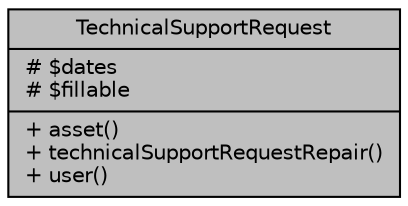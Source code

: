digraph "TechnicalSupportRequest"
{
 // LATEX_PDF_SIZE
  bgcolor="transparent";
  edge [fontname="Helvetica",fontsize="10",labelfontname="Helvetica",labelfontsize="10"];
  node [fontname="Helvetica",fontsize="10",shape=record];
  Node1 [label="{TechnicalSupportRequest\n|# $dates\l# $fillable\l|+ asset()\l+ technicalSupportRequestRepair()\l+ user()\l}",height=0.2,width=0.4,color="black", fillcolor="grey75", style="filled", fontcolor="black",tooltip="Datos de las solicitudes registradas."];
}

